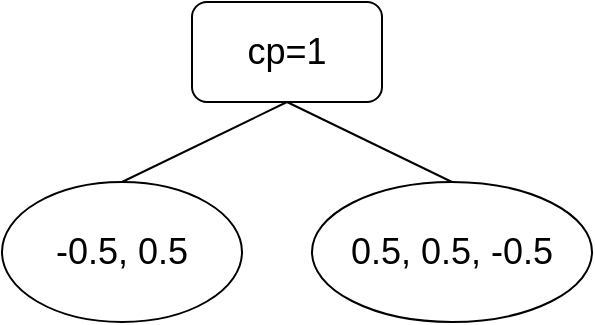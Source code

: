 <mxfile version="14.5.8" type="device"><diagram id="inBTlo9ZEO7feDVIzfHt" name="Page-1"><mxGraphModel dx="1102" dy="606" grid="1" gridSize="10" guides="1" tooltips="1" connect="1" arrows="1" fold="1" page="1" pageScale="1" pageWidth="850" pageHeight="1100" math="0" shadow="0"><root><mxCell id="0"/><mxCell id="1" parent="0"/><mxCell id="upXsU221TOYcxIBGiYhj-2" value="&lt;font style=&quot;font-size: 18px&quot;&gt;cp=1&lt;/font&gt;" style="rounded=1;whiteSpace=wrap;html=1;" vertex="1" parent="1"><mxGeometry x="280" y="180" width="95" height="50" as="geometry"/></mxCell><mxCell id="upXsU221TOYcxIBGiYhj-3" value="&lt;font style=&quot;font-size: 18px&quot;&gt;-0.5, 0.5&lt;/font&gt;" style="ellipse;whiteSpace=wrap;html=1;" vertex="1" parent="1"><mxGeometry x="185" y="270" width="120" height="70" as="geometry"/></mxCell><mxCell id="upXsU221TOYcxIBGiYhj-4" value="&lt;font style=&quot;font-size: 18px&quot;&gt;0.5, 0.5, -0.5&lt;/font&gt;" style="ellipse;whiteSpace=wrap;html=1;" vertex="1" parent="1"><mxGeometry x="340" y="270" width="140" height="70" as="geometry"/></mxCell><mxCell id="upXsU221TOYcxIBGiYhj-5" value="" style="endArrow=none;html=1;exitX=0.5;exitY=1;exitDx=0;exitDy=0;entryX=0.5;entryY=0;entryDx=0;entryDy=0;" edge="1" parent="1" source="upXsU221TOYcxIBGiYhj-2" target="upXsU221TOYcxIBGiYhj-3"><mxGeometry width="50" height="50" relative="1" as="geometry"><mxPoint x="400" y="470" as="sourcePoint"/><mxPoint x="450" y="420" as="targetPoint"/></mxGeometry></mxCell><mxCell id="upXsU221TOYcxIBGiYhj-6" value="" style="endArrow=none;html=1;entryX=0.5;entryY=0;entryDx=0;entryDy=0;exitX=0.5;exitY=1;exitDx=0;exitDy=0;" edge="1" parent="1" source="upXsU221TOYcxIBGiYhj-2" target="upXsU221TOYcxIBGiYhj-4"><mxGeometry width="50" height="50" relative="1" as="geometry"><mxPoint x="330" y="230" as="sourcePoint"/><mxPoint x="450" y="420" as="targetPoint"/></mxGeometry></mxCell></root></mxGraphModel></diagram></mxfile>